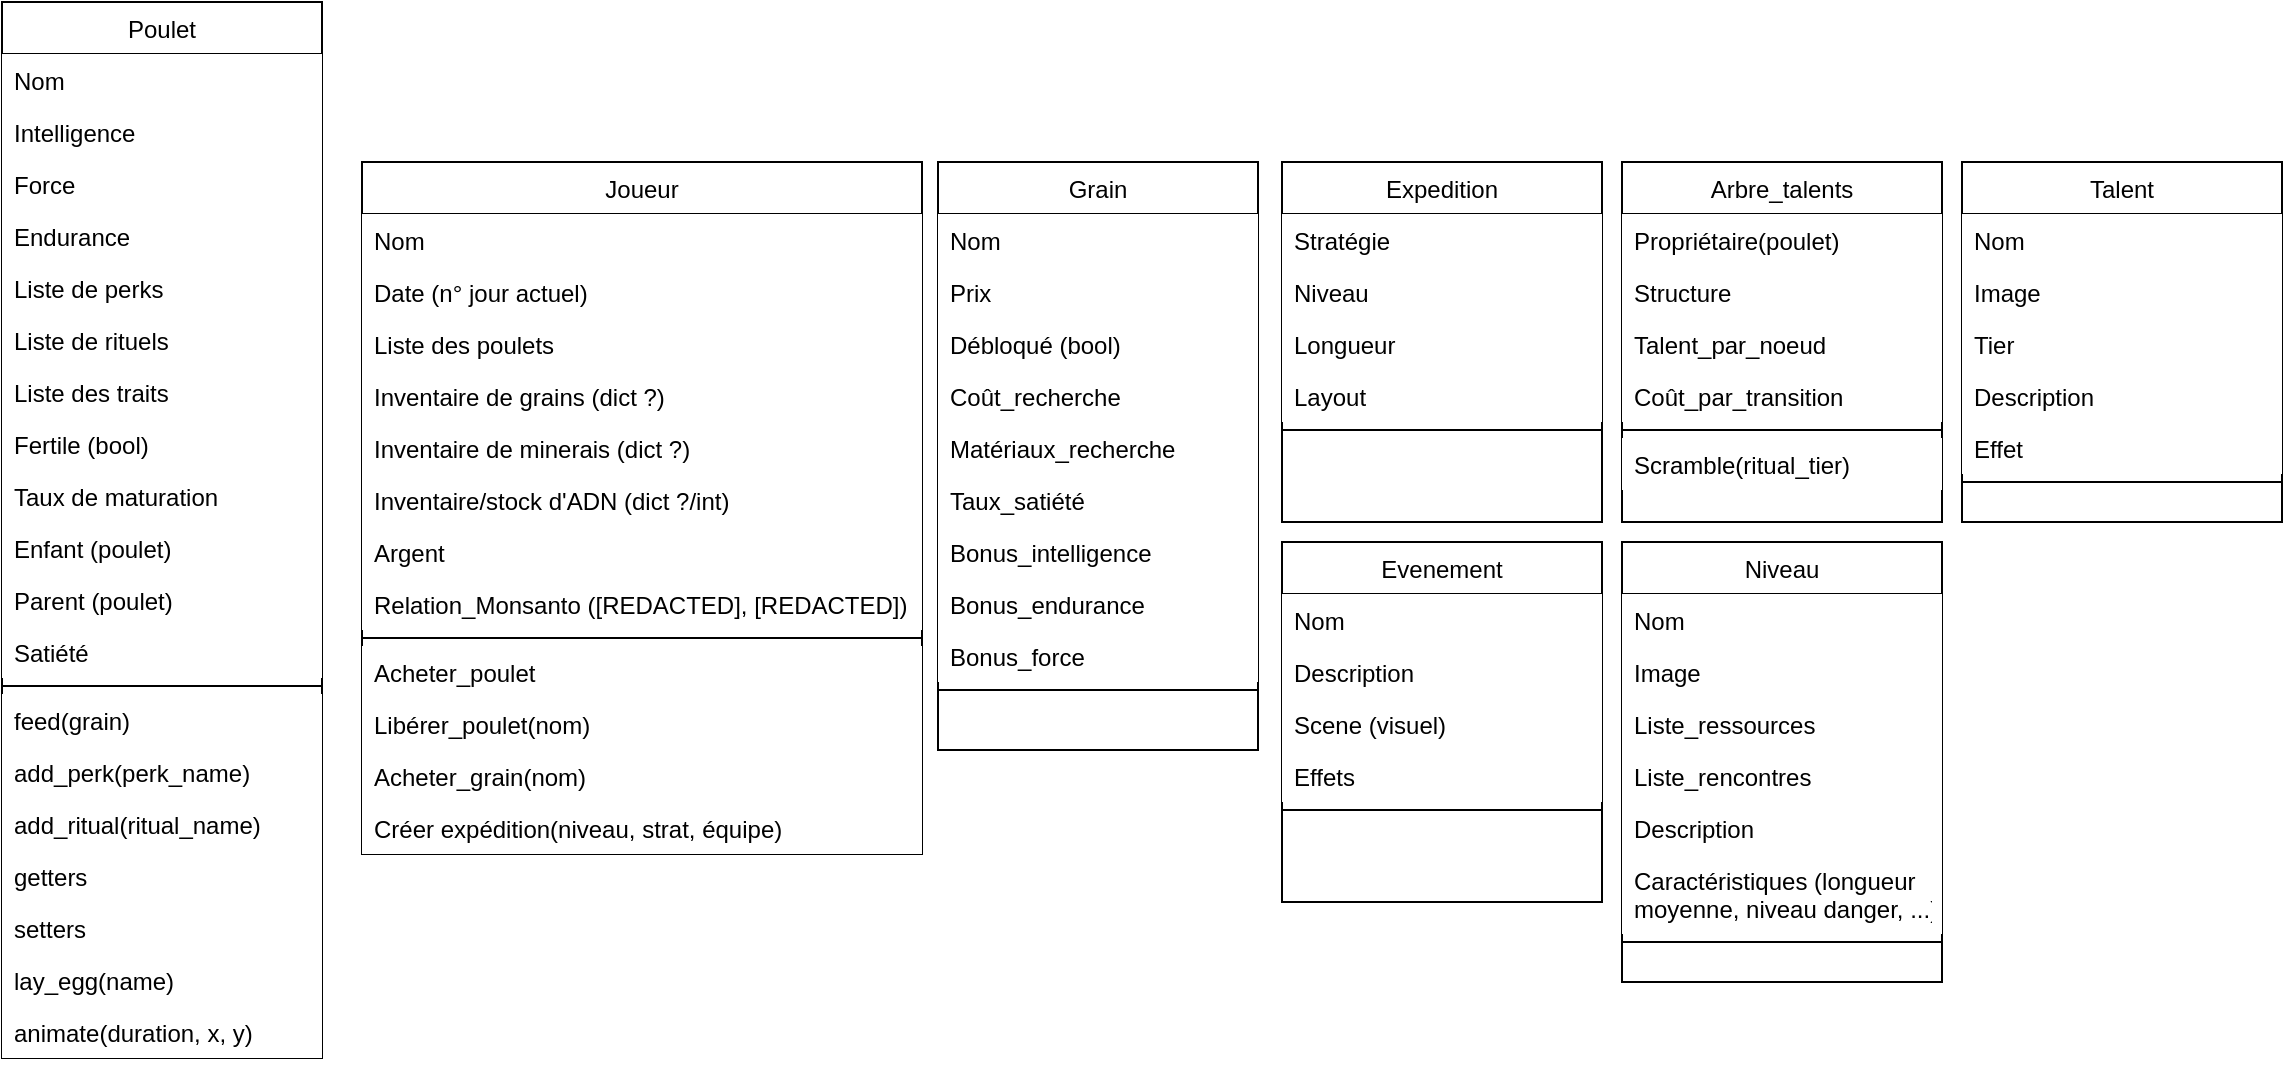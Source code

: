 <mxfile version="16.5.3" type="device"><diagram id="C5RBs43oDa-KdzZeNtuy" name="Page-1"><mxGraphModel dx="452" dy="720" grid="1" gridSize="10" guides="1" tooltips="1" connect="1" arrows="1" fold="1" page="1" pageScale="1" pageWidth="827" pageHeight="1169" math="0" shadow="0"><root><mxCell id="WIyWlLk6GJQsqaUBKTNV-0"/><mxCell id="WIyWlLk6GJQsqaUBKTNV-1" parent="WIyWlLk6GJQsqaUBKTNV-0"/><mxCell id="zkfFHV4jXpPFQw0GAbJ--0" value="Poulet" style="swimlane;fontStyle=0;align=center;verticalAlign=top;childLayout=stackLayout;horizontal=1;startSize=26;horizontalStack=0;resizeParent=1;resizeLast=0;collapsible=1;marginBottom=0;rounded=0;shadow=0;strokeWidth=1;labelBackgroundColor=#FFFFFF;" parent="WIyWlLk6GJQsqaUBKTNV-1" vertex="1"><mxGeometry x="40" y="40" width="160" height="528" as="geometry"><mxRectangle x="230" y="140" width="160" height="26" as="alternateBounds"/></mxGeometry></mxCell><mxCell id="zkfFHV4jXpPFQw0GAbJ--1" value="Nom" style="text;align=left;verticalAlign=top;spacingLeft=4;spacingRight=4;overflow=hidden;rotatable=0;points=[[0,0.5],[1,0.5]];portConstraint=eastwest;labelBackgroundColor=#FFFFFF;fillColor=default;" parent="zkfFHV4jXpPFQw0GAbJ--0" vertex="1"><mxGeometry y="26" width="160" height="26" as="geometry"/></mxCell><mxCell id="zkfFHV4jXpPFQw0GAbJ--2" value="Intelligence" style="text;align=left;verticalAlign=top;spacingLeft=4;spacingRight=4;overflow=hidden;rotatable=0;points=[[0,0.5],[1,0.5]];portConstraint=eastwest;rounded=0;shadow=0;html=0;labelBackgroundColor=#FFFFFF;fillColor=default;" parent="zkfFHV4jXpPFQw0GAbJ--0" vertex="1"><mxGeometry y="52" width="160" height="26" as="geometry"/></mxCell><mxCell id="zkfFHV4jXpPFQw0GAbJ--3" value="Force" style="text;align=left;verticalAlign=top;spacingLeft=4;spacingRight=4;overflow=hidden;rotatable=0;points=[[0,0.5],[1,0.5]];portConstraint=eastwest;rounded=0;shadow=0;html=0;labelBackgroundColor=#FFFFFF;fillColor=default;" parent="zkfFHV4jXpPFQw0GAbJ--0" vertex="1"><mxGeometry y="78" width="160" height="26" as="geometry"/></mxCell><mxCell id="EBbm2Ck9oRCi8jOgZKIv-0" value="Endurance" style="text;align=left;verticalAlign=top;spacingLeft=4;spacingRight=4;overflow=hidden;rotatable=0;points=[[0,0.5],[1,0.5]];portConstraint=eastwest;rounded=0;shadow=0;html=0;labelBackgroundColor=#FFFFFF;fillColor=default;" parent="zkfFHV4jXpPFQw0GAbJ--0" vertex="1"><mxGeometry y="104" width="160" height="26" as="geometry"/></mxCell><mxCell id="EBbm2Ck9oRCi8jOgZKIv-1" value="Liste de perks" style="text;align=left;verticalAlign=top;spacingLeft=4;spacingRight=4;overflow=hidden;rotatable=0;points=[[0,0.5],[1,0.5]];portConstraint=eastwest;rounded=0;shadow=0;html=0;labelBackgroundColor=#FFFFFF;fillColor=default;" parent="zkfFHV4jXpPFQw0GAbJ--0" vertex="1"><mxGeometry y="130" width="160" height="26" as="geometry"/></mxCell><mxCell id="EBbm2Ck9oRCi8jOgZKIv-2" value="Liste de rituels" style="text;align=left;verticalAlign=top;spacingLeft=4;spacingRight=4;overflow=hidden;rotatable=0;points=[[0,0.5],[1,0.5]];portConstraint=eastwest;rounded=0;shadow=0;html=0;labelBackgroundColor=#FFFFFF;fillColor=default;" parent="zkfFHV4jXpPFQw0GAbJ--0" vertex="1"><mxGeometry y="156" width="160" height="26" as="geometry"/></mxCell><mxCell id="EBbm2Ck9oRCi8jOgZKIv-14" value="Liste des traits" style="text;align=left;verticalAlign=top;spacingLeft=4;spacingRight=4;overflow=hidden;rotatable=0;points=[[0,0.5],[1,0.5]];portConstraint=eastwest;rounded=0;shadow=0;html=0;labelBackgroundColor=#FFFFFF;fillColor=default;" parent="zkfFHV4jXpPFQw0GAbJ--0" vertex="1"><mxGeometry y="182" width="160" height="26" as="geometry"/></mxCell><mxCell id="EBbm2Ck9oRCi8jOgZKIv-3" value="Fertile (bool)" style="text;align=left;verticalAlign=top;spacingLeft=4;spacingRight=4;overflow=hidden;rotatable=0;points=[[0,0.5],[1,0.5]];portConstraint=eastwest;rounded=0;shadow=0;html=0;labelBackgroundColor=#FFFFFF;fillColor=default;" parent="zkfFHV4jXpPFQw0GAbJ--0" vertex="1"><mxGeometry y="208" width="160" height="26" as="geometry"/></mxCell><mxCell id="EBbm2Ck9oRCi8jOgZKIv-4" value="Taux de maturation" style="text;align=left;verticalAlign=top;spacingLeft=4;spacingRight=4;overflow=hidden;rotatable=0;points=[[0,0.5],[1,0.5]];portConstraint=eastwest;rounded=0;shadow=0;html=0;labelBackgroundColor=#FFFFFF;fillColor=default;" parent="zkfFHV4jXpPFQw0GAbJ--0" vertex="1"><mxGeometry y="234" width="160" height="26" as="geometry"/></mxCell><mxCell id="EBbm2Ck9oRCi8jOgZKIv-5" value="Enfant (poulet)" style="text;align=left;verticalAlign=top;spacingLeft=4;spacingRight=4;overflow=hidden;rotatable=0;points=[[0,0.5],[1,0.5]];portConstraint=eastwest;rounded=0;shadow=0;html=0;labelBackgroundColor=#FFFFFF;fillColor=default;" parent="zkfFHV4jXpPFQw0GAbJ--0" vertex="1"><mxGeometry y="260" width="160" height="26" as="geometry"/></mxCell><mxCell id="EBbm2Ck9oRCi8jOgZKIv-6" value="Parent (poulet)" style="text;align=left;verticalAlign=top;spacingLeft=4;spacingRight=4;overflow=hidden;rotatable=0;points=[[0,0.5],[1,0.5]];portConstraint=eastwest;rounded=0;shadow=0;html=0;labelBackgroundColor=#FFFFFF;fillColor=default;" parent="zkfFHV4jXpPFQw0GAbJ--0" vertex="1"><mxGeometry y="286" width="160" height="26" as="geometry"/></mxCell><mxCell id="EBbm2Ck9oRCi8jOgZKIv-13" value="Satiété" style="text;align=left;verticalAlign=top;spacingLeft=4;spacingRight=4;overflow=hidden;rotatable=0;points=[[0,0.5],[1,0.5]];portConstraint=eastwest;labelBackgroundColor=#FFFFFF;fillColor=default;" parent="zkfFHV4jXpPFQw0GAbJ--0" vertex="1"><mxGeometry y="312" width="160" height="26" as="geometry"/></mxCell><mxCell id="zkfFHV4jXpPFQw0GAbJ--4" value="" style="line;html=1;strokeWidth=1;align=left;verticalAlign=middle;spacingTop=-1;spacingLeft=3;spacingRight=3;rotatable=0;labelPosition=right;points=[];portConstraint=eastwest;labelBackgroundColor=#FFFFFF;" parent="zkfFHV4jXpPFQw0GAbJ--0" vertex="1"><mxGeometry y="338" width="160" height="8" as="geometry"/></mxCell><mxCell id="zkfFHV4jXpPFQw0GAbJ--5" value="feed(grain)" style="text;align=left;verticalAlign=top;spacingLeft=4;spacingRight=4;overflow=hidden;rotatable=0;points=[[0,0.5],[1,0.5]];portConstraint=eastwest;labelBackgroundColor=#FFFFFF;fillColor=default;" parent="zkfFHV4jXpPFQw0GAbJ--0" vertex="1"><mxGeometry y="346" width="160" height="26" as="geometry"/></mxCell><mxCell id="EBbm2Ck9oRCi8jOgZKIv-7" value="add_perk(perk_name)" style="text;align=left;verticalAlign=top;spacingLeft=4;spacingRight=4;overflow=hidden;rotatable=0;points=[[0,0.5],[1,0.5]];portConstraint=eastwest;labelBackgroundColor=#FFFFFF;fillColor=default;" parent="zkfFHV4jXpPFQw0GAbJ--0" vertex="1"><mxGeometry y="372" width="160" height="26" as="geometry"/></mxCell><mxCell id="EBbm2Ck9oRCi8jOgZKIv-9" value="add_ritual(ritual_name)" style="text;align=left;verticalAlign=top;spacingLeft=4;spacingRight=4;overflow=hidden;rotatable=0;points=[[0,0.5],[1,0.5]];portConstraint=eastwest;labelBackgroundColor=#FFFFFF;fillColor=default;" parent="zkfFHV4jXpPFQw0GAbJ--0" vertex="1"><mxGeometry y="398" width="160" height="26" as="geometry"/></mxCell><mxCell id="EBbm2Ck9oRCi8jOgZKIv-8" value="getters" style="text;align=left;verticalAlign=top;spacingLeft=4;spacingRight=4;overflow=hidden;rotatable=0;points=[[0,0.5],[1,0.5]];portConstraint=eastwest;labelBackgroundColor=#FFFFFF;fillColor=default;" parent="zkfFHV4jXpPFQw0GAbJ--0" vertex="1"><mxGeometry y="424" width="160" height="26" as="geometry"/></mxCell><mxCell id="EBbm2Ck9oRCi8jOgZKIv-10" value="setters" style="text;align=left;verticalAlign=top;spacingLeft=4;spacingRight=4;overflow=hidden;rotatable=0;points=[[0,0.5],[1,0.5]];portConstraint=eastwest;labelBackgroundColor=#FFFFFF;fillColor=default;" parent="zkfFHV4jXpPFQw0GAbJ--0" vertex="1"><mxGeometry y="450" width="160" height="26" as="geometry"/></mxCell><mxCell id="EBbm2Ck9oRCi8jOgZKIv-11" value="lay_egg(name)" style="text;align=left;verticalAlign=top;spacingLeft=4;spacingRight=4;overflow=hidden;rotatable=0;points=[[0,0.5],[1,0.5]];portConstraint=eastwest;labelBackgroundColor=#FFFFFF;fillColor=default;" parent="zkfFHV4jXpPFQw0GAbJ--0" vertex="1"><mxGeometry y="476" width="160" height="26" as="geometry"/></mxCell><mxCell id="EBbm2Ck9oRCi8jOgZKIv-12" value="animate(duration, x, y)" style="text;align=left;verticalAlign=top;spacingLeft=4;spacingRight=4;overflow=hidden;rotatable=0;points=[[0,0.5],[1,0.5]];portConstraint=eastwest;labelBackgroundColor=#FFFFFF;fillColor=default;" parent="zkfFHV4jXpPFQw0GAbJ--0" vertex="1"><mxGeometry y="502" width="160" height="26" as="geometry"/></mxCell><mxCell id="zkfFHV4jXpPFQw0GAbJ--17" value="Grain" style="swimlane;fontStyle=0;align=center;verticalAlign=top;childLayout=stackLayout;horizontal=1;startSize=26;horizontalStack=0;resizeParent=1;resizeLast=0;collapsible=1;marginBottom=0;rounded=0;shadow=0;strokeWidth=1;labelBackgroundColor=#FFFFFF;" parent="WIyWlLk6GJQsqaUBKTNV-1" vertex="1"><mxGeometry x="508" y="120" width="160" height="294" as="geometry"><mxRectangle x="550" y="140" width="160" height="26" as="alternateBounds"/></mxGeometry></mxCell><mxCell id="zkfFHV4jXpPFQw0GAbJ--18" value="Nom" style="text;align=left;verticalAlign=top;spacingLeft=4;spacingRight=4;overflow=hidden;rotatable=0;points=[[0,0.5],[1,0.5]];portConstraint=eastwest;labelBackgroundColor=#FFFFFF;fillColor=default;" parent="zkfFHV4jXpPFQw0GAbJ--17" vertex="1"><mxGeometry y="26" width="160" height="26" as="geometry"/></mxCell><mxCell id="zkfFHV4jXpPFQw0GAbJ--19" value="Prix" style="text;align=left;verticalAlign=top;spacingLeft=4;spacingRight=4;overflow=hidden;rotatable=0;points=[[0,0.5],[1,0.5]];portConstraint=eastwest;rounded=0;shadow=0;html=0;labelBackgroundColor=#FFFFFF;fillColor=default;" parent="zkfFHV4jXpPFQw0GAbJ--17" vertex="1"><mxGeometry y="52" width="160" height="26" as="geometry"/></mxCell><mxCell id="zkfFHV4jXpPFQw0GAbJ--20" value="Débloqué (bool)" style="text;align=left;verticalAlign=top;spacingLeft=4;spacingRight=4;overflow=hidden;rotatable=0;points=[[0,0.5],[1,0.5]];portConstraint=eastwest;rounded=0;shadow=0;html=0;labelBackgroundColor=#FFFFFF;fillColor=default;" parent="zkfFHV4jXpPFQw0GAbJ--17" vertex="1"><mxGeometry y="78" width="160" height="26" as="geometry"/></mxCell><mxCell id="zkfFHV4jXpPFQw0GAbJ--21" value="Coût_recherche" style="text;align=left;verticalAlign=top;spacingLeft=4;spacingRight=4;overflow=hidden;rotatable=0;points=[[0,0.5],[1,0.5]];portConstraint=eastwest;rounded=0;shadow=0;html=0;labelBackgroundColor=#FFFFFF;fillColor=default;" parent="zkfFHV4jXpPFQw0GAbJ--17" vertex="1"><mxGeometry y="104" width="160" height="26" as="geometry"/></mxCell><mxCell id="_qO7aKFezFWXnfIlFeLK-0" value="Matériaux_recherche" style="text;align=left;verticalAlign=top;spacingLeft=4;spacingRight=4;overflow=hidden;rotatable=0;points=[[0,0.5],[1,0.5]];portConstraint=eastwest;rounded=0;shadow=0;html=0;labelBackgroundColor=#FFFFFF;fillColor=default;" vertex="1" parent="zkfFHV4jXpPFQw0GAbJ--17"><mxGeometry y="130" width="160" height="26" as="geometry"/></mxCell><mxCell id="zkfFHV4jXpPFQw0GAbJ--22" value="Taux_satiété" style="text;align=left;verticalAlign=top;spacingLeft=4;spacingRight=4;overflow=hidden;rotatable=0;points=[[0,0.5],[1,0.5]];portConstraint=eastwest;rounded=0;shadow=0;html=0;labelBackgroundColor=#FFFFFF;fillColor=default;" parent="zkfFHV4jXpPFQw0GAbJ--17" vertex="1"><mxGeometry y="156" width="160" height="26" as="geometry"/></mxCell><mxCell id="EBbm2Ck9oRCi8jOgZKIv-16" value="Bonus_intelligence" style="text;align=left;verticalAlign=top;spacingLeft=4;spacingRight=4;overflow=hidden;rotatable=0;points=[[0,0.5],[1,0.5]];portConstraint=eastwest;labelBackgroundColor=#FFFFFF;fillColor=default;" parent="zkfFHV4jXpPFQw0GAbJ--17" vertex="1"><mxGeometry y="182" width="160" height="26" as="geometry"/></mxCell><mxCell id="EBbm2Ck9oRCi8jOgZKIv-17" value="Bonus_endurance" style="text;align=left;verticalAlign=top;spacingLeft=4;spacingRight=4;overflow=hidden;rotatable=0;points=[[0,0.5],[1,0.5]];portConstraint=eastwest;labelBackgroundColor=#FFFFFF;fillColor=default;" parent="zkfFHV4jXpPFQw0GAbJ--17" vertex="1"><mxGeometry y="208" width="160" height="26" as="geometry"/></mxCell><mxCell id="EBbm2Ck9oRCi8jOgZKIv-18" value="Bonus_force" style="text;align=left;verticalAlign=top;spacingLeft=4;spacingRight=4;overflow=hidden;rotatable=0;points=[[0,0.5],[1,0.5]];portConstraint=eastwest;labelBackgroundColor=#FFFFFF;fillColor=default;" parent="zkfFHV4jXpPFQw0GAbJ--17" vertex="1"><mxGeometry y="234" width="160" height="26" as="geometry"/></mxCell><mxCell id="zkfFHV4jXpPFQw0GAbJ--23" value="" style="line;html=1;strokeWidth=1;align=left;verticalAlign=middle;spacingTop=-1;spacingLeft=3;spacingRight=3;rotatable=0;labelPosition=right;points=[];portConstraint=eastwest;labelBackgroundColor=#FFFFFF;" parent="zkfFHV4jXpPFQw0GAbJ--17" vertex="1"><mxGeometry y="260" width="160" height="8" as="geometry"/></mxCell><mxCell id="EBbm2Ck9oRCi8jOgZKIv-19" value="Joueur" style="swimlane;fontStyle=0;align=center;verticalAlign=top;childLayout=stackLayout;horizontal=1;startSize=26;horizontalStack=0;resizeParent=1;resizeLast=0;collapsible=1;marginBottom=0;rounded=0;shadow=0;strokeWidth=1;labelBackgroundColor=#FFFFFF;" parent="WIyWlLk6GJQsqaUBKTNV-1" vertex="1"><mxGeometry x="220" y="120" width="280" height="346" as="geometry"><mxRectangle x="550" y="140" width="160" height="26" as="alternateBounds"/></mxGeometry></mxCell><mxCell id="EBbm2Ck9oRCi8jOgZKIv-20" value="Nom" style="text;align=left;verticalAlign=top;spacingLeft=4;spacingRight=4;overflow=hidden;rotatable=0;points=[[0,0.5],[1,0.5]];portConstraint=eastwest;labelBackgroundColor=#FFFFFF;fillColor=default;" parent="EBbm2Ck9oRCi8jOgZKIv-19" vertex="1"><mxGeometry y="26" width="280" height="26" as="geometry"/></mxCell><mxCell id="EBbm2Ck9oRCi8jOgZKIv-21" value="Date (n° jour actuel)" style="text;align=left;verticalAlign=top;spacingLeft=4;spacingRight=4;overflow=hidden;rotatable=0;points=[[0,0.5],[1,0.5]];portConstraint=eastwest;rounded=0;shadow=0;html=0;labelBackgroundColor=#FFFFFF;fillColor=default;" parent="EBbm2Ck9oRCi8jOgZKIv-19" vertex="1"><mxGeometry y="52" width="280" height="26" as="geometry"/></mxCell><mxCell id="EBbm2Ck9oRCi8jOgZKIv-22" value="Liste des poulets" style="text;align=left;verticalAlign=top;spacingLeft=4;spacingRight=4;overflow=hidden;rotatable=0;points=[[0,0.5],[1,0.5]];portConstraint=eastwest;rounded=0;shadow=0;html=0;labelBackgroundColor=#FFFFFF;fillColor=default;" parent="EBbm2Ck9oRCi8jOgZKIv-19" vertex="1"><mxGeometry y="78" width="280" height="26" as="geometry"/></mxCell><mxCell id="EBbm2Ck9oRCi8jOgZKIv-23" value="Inventaire de grains (dict ?)" style="text;align=left;verticalAlign=top;spacingLeft=4;spacingRight=4;overflow=hidden;rotatable=0;points=[[0,0.5],[1,0.5]];portConstraint=eastwest;rounded=0;shadow=0;html=0;labelBackgroundColor=#FFFFFF;fillColor=default;" parent="EBbm2Ck9oRCi8jOgZKIv-19" vertex="1"><mxGeometry y="104" width="280" height="26" as="geometry"/></mxCell><mxCell id="EBbm2Ck9oRCi8jOgZKIv-33" value="Inventaire de minerais (dict ?)" style="text;align=left;verticalAlign=top;spacingLeft=4;spacingRight=4;overflow=hidden;rotatable=0;points=[[0,0.5],[1,0.5]];portConstraint=eastwest;rounded=0;shadow=0;html=0;labelBackgroundColor=#FFFFFF;fillColor=default;" parent="EBbm2Ck9oRCi8jOgZKIv-19" vertex="1"><mxGeometry y="130" width="280" height="26" as="geometry"/></mxCell><mxCell id="EBbm2Ck9oRCi8jOgZKIv-34" value="Inventaire/stock d'ADN (dict ?/int)" style="text;align=left;verticalAlign=top;spacingLeft=4;spacingRight=4;overflow=hidden;rotatable=0;points=[[0,0.5],[1,0.5]];portConstraint=eastwest;rounded=0;shadow=0;html=0;labelBackgroundColor=#FFFFFF;fillColor=default;" parent="EBbm2Ck9oRCi8jOgZKIv-19" vertex="1"><mxGeometry y="156" width="280" height="26" as="geometry"/></mxCell><mxCell id="EBbm2Ck9oRCi8jOgZKIv-25" value="Argent" style="text;align=left;verticalAlign=top;spacingLeft=4;spacingRight=4;overflow=hidden;rotatable=0;points=[[0,0.5],[1,0.5]];portConstraint=eastwest;labelBackgroundColor=#FFFFFF;fillColor=default;" parent="EBbm2Ck9oRCi8jOgZKIv-19" vertex="1"><mxGeometry y="182" width="280" height="26" as="geometry"/></mxCell><mxCell id="EBbm2Ck9oRCi8jOgZKIv-32" value="Relation_Monsanto ([REDACTED], [REDACTED])" style="text;align=left;verticalAlign=top;spacingLeft=4;spacingRight=4;overflow=hidden;rotatable=0;points=[[0,0.5],[1,0.5]];portConstraint=eastwest;labelBackgroundColor=#FFFFFF;fillColor=default;" parent="EBbm2Ck9oRCi8jOgZKIv-19" vertex="1"><mxGeometry y="208" width="280" height="26" as="geometry"/></mxCell><mxCell id="EBbm2Ck9oRCi8jOgZKIv-28" value="" style="line;html=1;strokeWidth=1;align=left;verticalAlign=middle;spacingTop=-1;spacingLeft=3;spacingRight=3;rotatable=0;labelPosition=right;points=[];portConstraint=eastwest;labelBackgroundColor=#FFFFFF;" parent="EBbm2Ck9oRCi8jOgZKIv-19" vertex="1"><mxGeometry y="234" width="280" height="8" as="geometry"/></mxCell><mxCell id="EBbm2Ck9oRCi8jOgZKIv-29" value="Acheter_poulet" style="text;align=left;verticalAlign=top;spacingLeft=4;spacingRight=4;overflow=hidden;rotatable=0;points=[[0,0.5],[1,0.5]];portConstraint=eastwest;labelBackgroundColor=#FFFFFF;fillColor=default;" parent="EBbm2Ck9oRCi8jOgZKIv-19" vertex="1"><mxGeometry y="242" width="280" height="26" as="geometry"/></mxCell><mxCell id="EBbm2Ck9oRCi8jOgZKIv-48" value="Libérer_poulet(nom)" style="text;align=left;verticalAlign=top;spacingLeft=4;spacingRight=4;overflow=hidden;rotatable=0;points=[[0,0.5],[1,0.5]];portConstraint=eastwest;labelBackgroundColor=#FFFFFF;fillColor=default;" parent="EBbm2Ck9oRCi8jOgZKIv-19" vertex="1"><mxGeometry y="268" width="280" height="26" as="geometry"/></mxCell><mxCell id="EBbm2Ck9oRCi8jOgZKIv-31" value="Acheter_grain(nom)" style="text;align=left;verticalAlign=top;spacingLeft=4;spacingRight=4;overflow=hidden;rotatable=0;points=[[0,0.5],[1,0.5]];portConstraint=eastwest;labelBackgroundColor=#FFFFFF;fillColor=default;" parent="EBbm2Ck9oRCi8jOgZKIv-19" vertex="1"><mxGeometry y="294" width="280" height="26" as="geometry"/></mxCell><mxCell id="EBbm2Ck9oRCi8jOgZKIv-47" value="Créer expédition(niveau, strat, équipe)" style="text;align=left;verticalAlign=top;spacingLeft=4;spacingRight=4;overflow=hidden;rotatable=0;points=[[0,0.5],[1,0.5]];portConstraint=eastwest;labelBackgroundColor=#FFFFFF;fillColor=default;" parent="EBbm2Ck9oRCi8jOgZKIv-19" vertex="1"><mxGeometry y="320" width="280" height="26" as="geometry"/></mxCell><mxCell id="EBbm2Ck9oRCi8jOgZKIv-35" value="Expedition" style="swimlane;fontStyle=0;align=center;verticalAlign=top;childLayout=stackLayout;horizontal=1;startSize=26;horizontalStack=0;resizeParent=1;resizeLast=0;collapsible=1;marginBottom=0;rounded=0;shadow=0;strokeWidth=1;labelBackgroundColor=#FFFFFF;" parent="WIyWlLk6GJQsqaUBKTNV-1" vertex="1"><mxGeometry x="680" y="120" width="160" height="180" as="geometry"><mxRectangle x="550" y="140" width="160" height="26" as="alternateBounds"/></mxGeometry></mxCell><mxCell id="EBbm2Ck9oRCi8jOgZKIv-37" value="Stratégie" style="text;align=left;verticalAlign=top;spacingLeft=4;spacingRight=4;overflow=hidden;rotatable=0;points=[[0,0.5],[1,0.5]];portConstraint=eastwest;rounded=0;shadow=0;html=0;labelBackgroundColor=#FFFFFF;fillColor=default;" parent="EBbm2Ck9oRCi8jOgZKIv-35" vertex="1"><mxGeometry y="26" width="160" height="26" as="geometry"/></mxCell><mxCell id="EBbm2Ck9oRCi8jOgZKIv-38" value="Niveau" style="text;align=left;verticalAlign=top;spacingLeft=4;spacingRight=4;overflow=hidden;rotatable=0;points=[[0,0.5],[1,0.5]];portConstraint=eastwest;rounded=0;shadow=0;html=0;labelBackgroundColor=#FFFFFF;fillColor=default;" parent="EBbm2Ck9oRCi8jOgZKIv-35" vertex="1"><mxGeometry y="52" width="160" height="26" as="geometry"/></mxCell><mxCell id="EBbm2Ck9oRCi8jOgZKIv-39" value="Longueur" style="text;align=left;verticalAlign=top;spacingLeft=4;spacingRight=4;overflow=hidden;rotatable=0;points=[[0,0.5],[1,0.5]];portConstraint=eastwest;rounded=0;shadow=0;html=0;labelBackgroundColor=#FFFFFF;fillColor=default;" parent="EBbm2Ck9oRCi8jOgZKIv-35" vertex="1"><mxGeometry y="78" width="160" height="26" as="geometry"/></mxCell><mxCell id="EBbm2Ck9oRCi8jOgZKIv-40" value="Layout" style="text;align=left;verticalAlign=top;spacingLeft=4;spacingRight=4;overflow=hidden;rotatable=0;points=[[0,0.5],[1,0.5]];portConstraint=eastwest;rounded=0;shadow=0;html=0;labelBackgroundColor=#FFFFFF;fillColor=default;" parent="EBbm2Ck9oRCi8jOgZKIv-35" vertex="1"><mxGeometry y="104" width="160" height="26" as="geometry"/></mxCell><mxCell id="EBbm2Ck9oRCi8jOgZKIv-44" value="" style="line;html=1;strokeWidth=1;align=left;verticalAlign=middle;spacingTop=-1;spacingLeft=3;spacingRight=3;rotatable=0;labelPosition=right;points=[];portConstraint=eastwest;labelBackgroundColor=#FFFFFF;" parent="EBbm2Ck9oRCi8jOgZKIv-35" vertex="1"><mxGeometry y="130" width="160" height="8" as="geometry"/></mxCell><mxCell id="EBbm2Ck9oRCi8jOgZKIv-49" value="Arbre_talents" style="swimlane;fontStyle=0;align=center;verticalAlign=top;childLayout=stackLayout;horizontal=1;startSize=26;horizontalStack=0;resizeParent=1;resizeLast=0;collapsible=1;marginBottom=0;rounded=0;shadow=0;strokeWidth=1;labelBackgroundColor=#FFFFFF;" parent="WIyWlLk6GJQsqaUBKTNV-1" vertex="1"><mxGeometry x="850" y="120" width="160" height="180" as="geometry"><mxRectangle x="550" y="140" width="160" height="26" as="alternateBounds"/></mxGeometry></mxCell><mxCell id="EBbm2Ck9oRCi8jOgZKIv-53" value="Propriétaire(poulet)" style="text;align=left;verticalAlign=top;spacingLeft=4;spacingRight=4;overflow=hidden;rotatable=0;points=[[0,0.5],[1,0.5]];portConstraint=eastwest;rounded=0;shadow=0;html=0;labelBackgroundColor=#FFFFFF;fillColor=default;" parent="EBbm2Ck9oRCi8jOgZKIv-49" vertex="1"><mxGeometry y="26" width="160" height="26" as="geometry"/></mxCell><mxCell id="EBbm2Ck9oRCi8jOgZKIv-50" value="Structure" style="text;align=left;verticalAlign=top;spacingLeft=4;spacingRight=4;overflow=hidden;rotatable=0;points=[[0,0.5],[1,0.5]];portConstraint=eastwest;rounded=0;shadow=0;html=0;labelBackgroundColor=#FFFFFF;fillColor=default;" parent="EBbm2Ck9oRCi8jOgZKIv-49" vertex="1"><mxGeometry y="52" width="160" height="26" as="geometry"/></mxCell><mxCell id="EBbm2Ck9oRCi8jOgZKIv-51" value="Talent_par_noeud" style="text;align=left;verticalAlign=top;spacingLeft=4;spacingRight=4;overflow=hidden;rotatable=0;points=[[0,0.5],[1,0.5]];portConstraint=eastwest;rounded=0;shadow=0;html=0;labelBackgroundColor=#FFFFFF;fillColor=default;" parent="EBbm2Ck9oRCi8jOgZKIv-49" vertex="1"><mxGeometry y="78" width="160" height="26" as="geometry"/></mxCell><mxCell id="EBbm2Ck9oRCi8jOgZKIv-52" value="Coût_par_transition" style="text;align=left;verticalAlign=top;spacingLeft=4;spacingRight=4;overflow=hidden;rotatable=0;points=[[0,0.5],[1,0.5]];portConstraint=eastwest;rounded=0;shadow=0;html=0;labelBackgroundColor=#FFFFFF;fillColor=default;" parent="EBbm2Ck9oRCi8jOgZKIv-49" vertex="1"><mxGeometry y="104" width="160" height="26" as="geometry"/></mxCell><mxCell id="EBbm2Ck9oRCi8jOgZKIv-54" value="" style="line;html=1;strokeWidth=1;align=left;verticalAlign=middle;spacingTop=-1;spacingLeft=3;spacingRight=3;rotatable=0;labelPosition=right;points=[];portConstraint=eastwest;labelBackgroundColor=#FFFFFF;" parent="EBbm2Ck9oRCi8jOgZKIv-49" vertex="1"><mxGeometry y="130" width="160" height="8" as="geometry"/></mxCell><mxCell id="EBbm2Ck9oRCi8jOgZKIv-55" value="Scramble(ritual_tier)" style="text;align=left;verticalAlign=top;spacingLeft=4;spacingRight=4;overflow=hidden;rotatable=0;points=[[0,0.5],[1,0.5]];portConstraint=eastwest;rounded=0;shadow=0;html=0;labelBackgroundColor=#FFFFFF;fillColor=default;" parent="EBbm2Ck9oRCi8jOgZKIv-49" vertex="1"><mxGeometry y="138" width="160" height="26" as="geometry"/></mxCell><mxCell id="EBbm2Ck9oRCi8jOgZKIv-56" value="Evenement" style="swimlane;fontStyle=0;align=center;verticalAlign=top;childLayout=stackLayout;horizontal=1;startSize=26;horizontalStack=0;resizeParent=1;resizeLast=0;collapsible=1;marginBottom=0;rounded=0;shadow=0;strokeWidth=1;labelBackgroundColor=#FFFFFF;" parent="WIyWlLk6GJQsqaUBKTNV-1" vertex="1"><mxGeometry x="680" y="310" width="160" height="180" as="geometry"><mxRectangle x="550" y="140" width="160" height="26" as="alternateBounds"/></mxGeometry></mxCell><mxCell id="EBbm2Ck9oRCi8jOgZKIv-57" value="Nom" style="text;align=left;verticalAlign=top;spacingLeft=4;spacingRight=4;overflow=hidden;rotatable=0;points=[[0,0.5],[1,0.5]];portConstraint=eastwest;rounded=0;shadow=0;html=0;labelBackgroundColor=#FFFFFF;fillColor=default;" parent="EBbm2Ck9oRCi8jOgZKIv-56" vertex="1"><mxGeometry y="26" width="160" height="26" as="geometry"/></mxCell><mxCell id="EBbm2Ck9oRCi8jOgZKIv-58" value="Description" style="text;align=left;verticalAlign=top;spacingLeft=4;spacingRight=4;overflow=hidden;rotatable=0;points=[[0,0.5],[1,0.5]];portConstraint=eastwest;rounded=0;shadow=0;html=0;labelBackgroundColor=#FFFFFF;fillColor=default;" parent="EBbm2Ck9oRCi8jOgZKIv-56" vertex="1"><mxGeometry y="52" width="160" height="26" as="geometry"/></mxCell><mxCell id="EBbm2Ck9oRCi8jOgZKIv-59" value="Scene (visuel)" style="text;align=left;verticalAlign=top;spacingLeft=4;spacingRight=4;overflow=hidden;rotatable=0;points=[[0,0.5],[1,0.5]];portConstraint=eastwest;rounded=0;shadow=0;html=0;labelBackgroundColor=#FFFFFF;fillColor=default;" parent="EBbm2Ck9oRCi8jOgZKIv-56" vertex="1"><mxGeometry y="78" width="160" height="26" as="geometry"/></mxCell><mxCell id="EBbm2Ck9oRCi8jOgZKIv-60" value="Effets" style="text;align=left;verticalAlign=top;spacingLeft=4;spacingRight=4;overflow=hidden;rotatable=0;points=[[0,0.5],[1,0.5]];portConstraint=eastwest;rounded=0;shadow=0;html=0;labelBackgroundColor=#FFFFFF;fillColor=default;" parent="EBbm2Ck9oRCi8jOgZKIv-56" vertex="1"><mxGeometry y="104" width="160" height="26" as="geometry"/></mxCell><mxCell id="EBbm2Ck9oRCi8jOgZKIv-61" value="" style="line;html=1;strokeWidth=1;align=left;verticalAlign=middle;spacingTop=-1;spacingLeft=3;spacingRight=3;rotatable=0;labelPosition=right;points=[];portConstraint=eastwest;labelBackgroundColor=#FFFFFF;" parent="EBbm2Ck9oRCi8jOgZKIv-56" vertex="1"><mxGeometry y="130" width="160" height="8" as="geometry"/></mxCell><mxCell id="EBbm2Ck9oRCi8jOgZKIv-62" value="Niveau" style="swimlane;fontStyle=0;align=center;verticalAlign=top;childLayout=stackLayout;horizontal=1;startSize=26;horizontalStack=0;resizeParent=1;resizeLast=0;collapsible=1;marginBottom=0;rounded=0;shadow=0;strokeWidth=1;labelBackgroundColor=#FFFFFF;" parent="WIyWlLk6GJQsqaUBKTNV-1" vertex="1"><mxGeometry x="850" y="310" width="160" height="220" as="geometry"><mxRectangle x="550" y="140" width="160" height="26" as="alternateBounds"/></mxGeometry></mxCell><mxCell id="EBbm2Ck9oRCi8jOgZKIv-63" value="Nom" style="text;align=left;verticalAlign=top;spacingLeft=4;spacingRight=4;overflow=hidden;rotatable=0;points=[[0,0.5],[1,0.5]];portConstraint=eastwest;rounded=0;shadow=0;html=0;labelBackgroundColor=#FFFFFF;fillColor=default;" parent="EBbm2Ck9oRCi8jOgZKIv-62" vertex="1"><mxGeometry y="26" width="160" height="26" as="geometry"/></mxCell><mxCell id="EBbm2Ck9oRCi8jOgZKIv-79" value="Image" style="text;align=left;verticalAlign=top;spacingLeft=4;spacingRight=4;overflow=hidden;rotatable=0;points=[[0,0.5],[1,0.5]];portConstraint=eastwest;rounded=0;shadow=0;html=0;labelBackgroundColor=#FFFFFF;fillColor=default;" parent="EBbm2Ck9oRCi8jOgZKIv-62" vertex="1"><mxGeometry y="52" width="160" height="26" as="geometry"/></mxCell><mxCell id="EBbm2Ck9oRCi8jOgZKIv-65" value="Liste_ressources" style="text;align=left;verticalAlign=top;spacingLeft=4;spacingRight=4;overflow=hidden;rotatable=0;points=[[0,0.5],[1,0.5]];portConstraint=eastwest;rounded=0;shadow=0;html=0;labelBackgroundColor=#FFFFFF;fillColor=default;" parent="EBbm2Ck9oRCi8jOgZKIv-62" vertex="1"><mxGeometry y="78" width="160" height="26" as="geometry"/></mxCell><mxCell id="EBbm2Ck9oRCi8jOgZKIv-77" value="Liste_rencontres" style="text;align=left;verticalAlign=top;spacingLeft=4;spacingRight=4;overflow=hidden;rotatable=0;points=[[0,0.5],[1,0.5]];portConstraint=eastwest;rounded=0;shadow=0;html=0;labelBackgroundColor=#FFFFFF;fillColor=default;" parent="EBbm2Ck9oRCi8jOgZKIv-62" vertex="1"><mxGeometry y="104" width="160" height="26" as="geometry"/></mxCell><mxCell id="EBbm2Ck9oRCi8jOgZKIv-66" value="Description" style="text;align=left;verticalAlign=top;spacingLeft=4;spacingRight=4;overflow=hidden;rotatable=0;points=[[0,0.5],[1,0.5]];portConstraint=eastwest;rounded=0;shadow=0;html=0;labelBackgroundColor=#FFFFFF;fillColor=default;" parent="EBbm2Ck9oRCi8jOgZKIv-62" vertex="1"><mxGeometry y="130" width="160" height="26" as="geometry"/></mxCell><mxCell id="EBbm2Ck9oRCi8jOgZKIv-76" value="Caractéristiques (longueur&#xA;moyenne, niveau danger, ...)" style="text;align=left;verticalAlign=top;spacingLeft=4;spacingRight=4;overflow=hidden;rotatable=0;points=[[0,0.5],[1,0.5]];portConstraint=eastwest;rounded=0;shadow=0;html=0;labelBackgroundColor=#FFFFFF;fillColor=default;" parent="EBbm2Ck9oRCi8jOgZKIv-62" vertex="1"><mxGeometry y="156" width="160" height="40" as="geometry"/></mxCell><mxCell id="EBbm2Ck9oRCi8jOgZKIv-67" value="" style="line;html=1;strokeWidth=1;align=left;verticalAlign=middle;spacingTop=-1;spacingLeft=3;spacingRight=3;rotatable=0;labelPosition=right;points=[];portConstraint=eastwest;labelBackgroundColor=#FFFFFF;" parent="EBbm2Ck9oRCi8jOgZKIv-62" vertex="1"><mxGeometry y="196" width="160" height="8" as="geometry"/></mxCell><mxCell id="EBbm2Ck9oRCi8jOgZKIv-68" value="Talent" style="swimlane;fontStyle=0;align=center;verticalAlign=top;childLayout=stackLayout;horizontal=1;startSize=26;horizontalStack=0;resizeParent=1;resizeLast=0;collapsible=1;marginBottom=0;rounded=0;shadow=0;strokeWidth=1;labelBackgroundColor=#FFFFFF;" parent="WIyWlLk6GJQsqaUBKTNV-1" vertex="1"><mxGeometry x="1020" y="120" width="160" height="180" as="geometry"><mxRectangle x="550" y="140" width="160" height="26" as="alternateBounds"/></mxGeometry></mxCell><mxCell id="EBbm2Ck9oRCi8jOgZKIv-69" value="Nom" style="text;align=left;verticalAlign=top;spacingLeft=4;spacingRight=4;overflow=hidden;rotatable=0;points=[[0,0.5],[1,0.5]];portConstraint=eastwest;rounded=0;shadow=0;html=0;labelBackgroundColor=#FFFFFF;fillColor=default;" parent="EBbm2Ck9oRCi8jOgZKIv-68" vertex="1"><mxGeometry y="26" width="160" height="26" as="geometry"/></mxCell><mxCell id="EBbm2Ck9oRCi8jOgZKIv-70" value="Image" style="text;align=left;verticalAlign=top;spacingLeft=4;spacingRight=4;overflow=hidden;rotatable=0;points=[[0,0.5],[1,0.5]];portConstraint=eastwest;rounded=0;shadow=0;html=0;labelBackgroundColor=#FFFFFF;fillColor=default;" parent="EBbm2Ck9oRCi8jOgZKIv-68" vertex="1"><mxGeometry y="52" width="160" height="26" as="geometry"/></mxCell><mxCell id="EBbm2Ck9oRCi8jOgZKIv-78" value="Tier" style="text;align=left;verticalAlign=top;spacingLeft=4;spacingRight=4;overflow=hidden;rotatable=0;points=[[0,0.5],[1,0.5]];portConstraint=eastwest;rounded=0;shadow=0;html=0;labelBackgroundColor=#FFFFFF;fillColor=default;" parent="EBbm2Ck9oRCi8jOgZKIv-68" vertex="1"><mxGeometry y="78" width="160" height="26" as="geometry"/></mxCell><mxCell id="EBbm2Ck9oRCi8jOgZKIv-71" value="Description" style="text;align=left;verticalAlign=top;spacingLeft=4;spacingRight=4;overflow=hidden;rotatable=0;points=[[0,0.5],[1,0.5]];portConstraint=eastwest;rounded=0;shadow=0;html=0;labelBackgroundColor=#FFFFFF;fillColor=default;" parent="EBbm2Ck9oRCi8jOgZKIv-68" vertex="1"><mxGeometry y="104" width="160" height="26" as="geometry"/></mxCell><mxCell id="EBbm2Ck9oRCi8jOgZKIv-72" value="Effet" style="text;align=left;verticalAlign=top;spacingLeft=4;spacingRight=4;overflow=hidden;rotatable=0;points=[[0,0.5],[1,0.5]];portConstraint=eastwest;rounded=0;shadow=0;html=0;labelBackgroundColor=#FFFFFF;fillColor=default;" parent="EBbm2Ck9oRCi8jOgZKIv-68" vertex="1"><mxGeometry y="130" width="160" height="26" as="geometry"/></mxCell><mxCell id="EBbm2Ck9oRCi8jOgZKIv-73" value="" style="line;html=1;strokeWidth=1;align=left;verticalAlign=middle;spacingTop=-1;spacingLeft=3;spacingRight=3;rotatable=0;labelPosition=right;points=[];portConstraint=eastwest;labelBackgroundColor=#FFFFFF;" parent="EBbm2Ck9oRCi8jOgZKIv-68" vertex="1"><mxGeometry y="156" width="160" height="8" as="geometry"/></mxCell></root></mxGraphModel></diagram></mxfile>